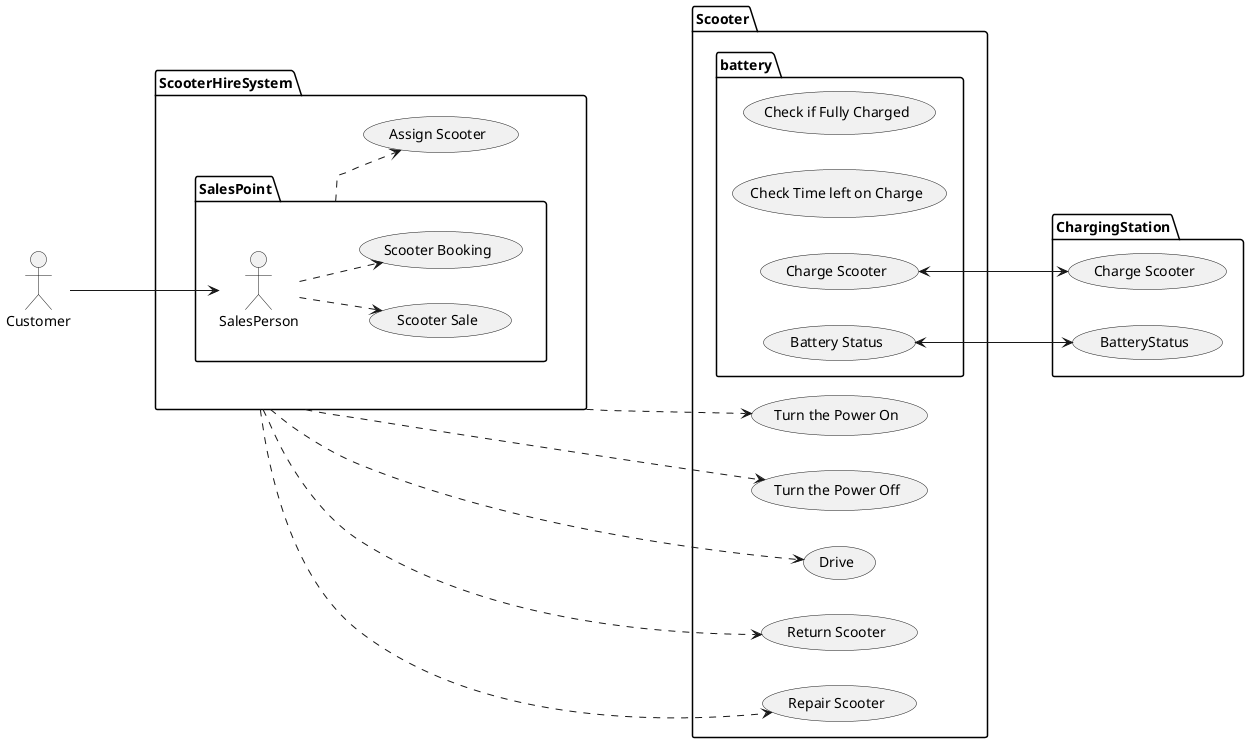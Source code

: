 @startuml Scooter Hire

left to right direction

actor Customer as Cust1

package ScooterHireSystem {
    usecase "Assign Scooter" as UC1

    package SalesPoint {
         usecase "Scooter Sale" as UC2
         actor SalesPerson as fc1
         usecase "Scooter Booking" as UC3
    }
}

package Scooter {
    usecase "Turn the Power On" as UC4
    usecase "Turn the Power Off" as UC5
    usecase "Drive" as dri
    usecase "Return Scooter" as returnS
    usecase "Repair Scooter" as repairS

    package battery {
        usecase "Check if Fully Charged" as isFullC
        usecase "Check Time left on Charge" as timeL
        usecase "Charge Scooter" as chargS
        usecase "Battery Status" as scoBatterySt
    }
}

package ChargingStation {
    usecase "Charge Scooter" as chargeStatChargeS
    usecase "BatteryStatus" as chargeStatBatteryS
}

Cust1 ---> fc1

fc1 ..> UC3
fc1 ..> UC2

SalesPoint ..> UC1


chargS <---> chargeStatChargeS
scoBatterySt <---> chargeStatBatteryS

' UC1 ---> Scooter

' ScooterHireSystem ...> Scooter
ScooterHireSystem .....> dri
ScooterHireSystem .....> UC4
ScooterHireSystem .....> UC5
ScooterHireSystem .....> returnS
ScooterHireSystem .....> repairS

' Maybe add a class actor to maintain the scooter

@enduml